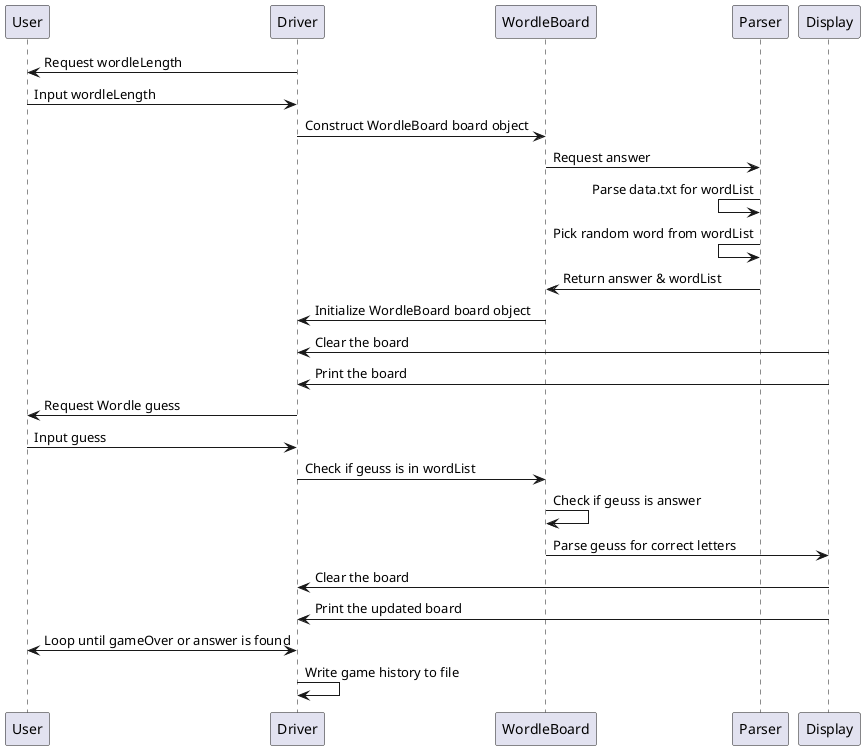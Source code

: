 @startuml SequenceDiagram

User <- Driver : Request wordleLength
User -> Driver : Input wordleLength
Driver -> WordleBoard : Construct WordleBoard board object
WordleBoard -> Parser : Request answer
Parser <- Parser : Parse data.txt for wordList
Parser <- Parser : Pick random word from wordList
Parser -> WordleBoard : Return answer & wordList
WordleBoard -> Driver : Initialize WordleBoard board object
Driver <- Display : Clear the board
Driver <- Display : Print the board 
Driver -> User : Request Wordle guess
User -> Driver : Input guess
Driver -> WordleBoard : Check if geuss is in wordList
WordleBoard -> WordleBoard : Check if geuss is answer
WordleBoard -> Display : Parse geuss for correct letters
Driver <- Display : Clear the board
Driver <- Display : Print the updated board 
Driver <-> User : Loop until gameOver or answer is found
Driver -> Driver : Write game history to file
@enduml